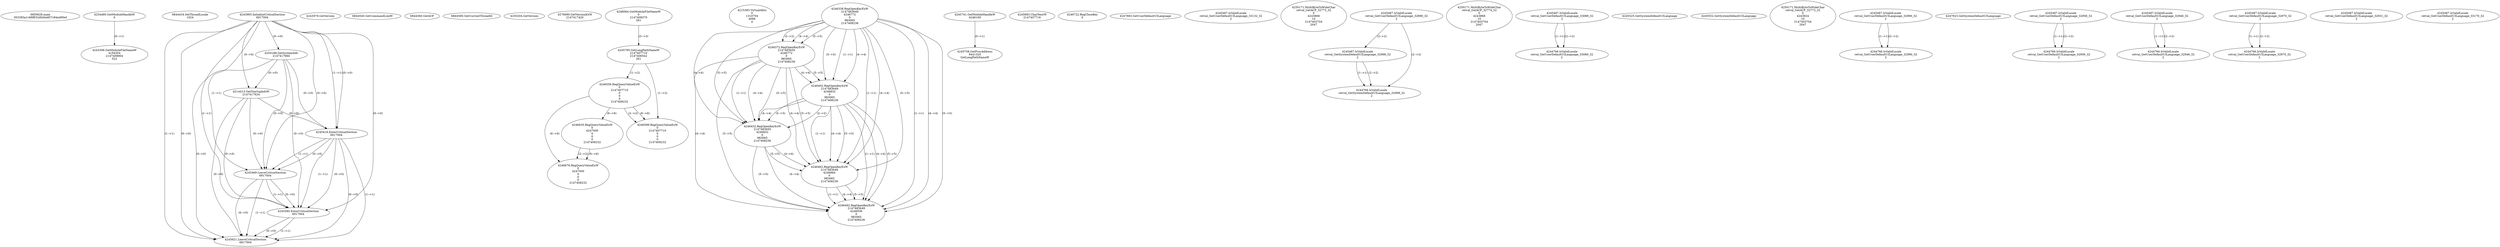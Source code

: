 // Global SCDG with merge call
digraph {
	0 [label="6850628.main
003383a1c68f832d0d4e857c94ed90ef"]
	1 [label="4254480.GetModuleHandleW
0"]
	2 [label="6844434.SetThreadLocale
1024"]
	3 [label="4243965.InitializeCriticalSection
6917004"]
	4 [label="4243979.GetVersion
"]
	5 [label="4250188.GetSystemInfo
2147417660"]
	3 -> 5 [label="(0-->0)"]
	6 [label="6844540.GetCommandLineW
"]
	7 [label="4214413.GetStartupInfoW
2147417624"]
	3 -> 7 [label="(0-->0)"]
	5 -> 7 [label="(0-->0)"]
	8 [label="6844560.GetACP
"]
	9 [label="6844580.GetCurrentThreadId
"]
	10 [label="4250204.GetVersion
"]
	11 [label="4276690.GetVersionExW
2147417420"]
	12 [label="4243306.GetModuleFileNameW
4194304
2147408904
522"]
	1 -> 12 [label="(0-->1)"]
	13 [label="4248064.GetModuleFileNameW
0
2147408370
261"]
	14 [label="4215383.VirtualAlloc
0
1310704
4096
4"]
	15 [label="4246338.RegOpenKeyExW
2147483649
4246772
0
983065
2147408236"]
	16 [label="4245741.GetModuleHandleW
4246160"]
	17 [label="4245758.GetProcAddress
9441320
GetLongPathNameW"]
	16 -> 17 [label="(0-->1)"]
	18 [label="4245785.GetLongPathNameW
2147407710
2147406542
261"]
	13 -> 18 [label="(3-->3)"]
	19 [label="4245683.CharNextW
2147407716"]
	20 [label="4246556.RegQueryValueExW
0
2147407710
0
0
0
2147408232"]
	18 -> 20 [label="(1-->2)"]
	21 [label="4246635.RegQueryValueExW
0
4247000
0
0
0
2147408232"]
	20 -> 21 [label="(6-->6)"]
	22 [label="4246722.RegCloseKey
0"]
	23 [label="4247883.GetUserDefaultUILanguage
"]
	24 [label="4245418.EnterCriticalSection
6917004"]
	3 -> 24 [label="(1-->1)"]
	3 -> 24 [label="(0-->0)"]
	5 -> 24 [label="(0-->0)"]
	7 -> 24 [label="(0-->0)"]
	25 [label="4245469.LeaveCriticalSection
6917004"]
	3 -> 25 [label="(1-->1)"]
	24 -> 25 [label="(1-->1)"]
	3 -> 25 [label="(0-->0)"]
	5 -> 25 [label="(0-->0)"]
	7 -> 25 [label="(0-->0)"]
	24 -> 25 [label="(0-->0)"]
	26 [label="4245487.IsValidLocale
retval_GetUserDefaultUILanguage_33132_32
2"]
	27 [label="4250171.MultiByteToWideChar
retval_GetACP_32773_32
0
4243868
10
2147403704
2047"]
	28 [label="4246372.RegOpenKeyExW
2147483650
4246772
0
983065
2147408236"]
	15 -> 28 [label="(2-->2)"]
	15 -> 28 [label="(4-->4)"]
	15 -> 28 [label="(5-->5)"]
	29 [label="4245487.IsValidLocale
retval_GetUserDefaultUILanguage_32890_32
2"]
	30 [label="4250171.MultiByteToWideChar
retval_GetACP_32774_32
0
4243868
10
2147403704
2047"]
	31 [label="4246599.RegQueryValueExW
0
2147407710
0
0
0
2147408232"]
	18 -> 31 [label="(1-->2)"]
	20 -> 31 [label="(2-->2)"]
	20 -> 31 [label="(6-->6)"]
	32 [label="4245487.IsValidLocale
retval_GetUserDefaultUILanguage_33089_32
2"]
	33 [label="4244766.IsValidLocale
retval_GetUserDefaultUILanguage_33089_32
2"]
	32 -> 33 [label="(1-->1)"]
	32 -> 33 [label="(2-->2)"]
	34 [label="4245525.GetSystemDefaultUILanguage
"]
	35 [label="4245552.GetSystemDefaultUILanguage
"]
	36 [label="4250171.MultiByteToWideChar
retval_GetACP_32773_32
0
4243924
10
2147403704
2047"]
	37 [label="4246402.RegOpenKeyExW
2147483649
4246832
0
983065
2147408236"]
	15 -> 37 [label="(1-->1)"]
	15 -> 37 [label="(4-->4)"]
	28 -> 37 [label="(4-->4)"]
	15 -> 37 [label="(5-->5)"]
	28 -> 37 [label="(5-->5)"]
	38 [label="4246432.RegOpenKeyExW
2147483650
4246832
0
983065
2147408236"]
	28 -> 38 [label="(1-->1)"]
	37 -> 38 [label="(2-->2)"]
	15 -> 38 [label="(4-->4)"]
	28 -> 38 [label="(4-->4)"]
	37 -> 38 [label="(4-->4)"]
	15 -> 38 [label="(5-->5)"]
	28 -> 38 [label="(5-->5)"]
	37 -> 38 [label="(5-->5)"]
	39 [label="4245487.IsValidLocale
retval_GetUserDefaultUILanguage_32990_32
2"]
	40 [label="4244766.IsValidLocale
retval_GetUserDefaultUILanguage_32990_32
2"]
	39 -> 40 [label="(1-->1)"]
	39 -> 40 [label="(2-->2)"]
	41 [label="4245580.EnterCriticalSection
6917004"]
	3 -> 41 [label="(1-->1)"]
	24 -> 41 [label="(1-->1)"]
	25 -> 41 [label="(1-->1)"]
	3 -> 41 [label="(0-->0)"]
	5 -> 41 [label="(0-->0)"]
	7 -> 41 [label="(0-->0)"]
	24 -> 41 [label="(0-->0)"]
	25 -> 41 [label="(0-->0)"]
	42 [label="4245621.LeaveCriticalSection
6917004"]
	3 -> 42 [label="(1-->1)"]
	24 -> 42 [label="(1-->1)"]
	25 -> 42 [label="(1-->1)"]
	41 -> 42 [label="(1-->1)"]
	3 -> 42 [label="(0-->0)"]
	5 -> 42 [label="(0-->0)"]
	7 -> 42 [label="(0-->0)"]
	24 -> 42 [label="(0-->0)"]
	25 -> 42 [label="(0-->0)"]
	41 -> 42 [label="(0-->0)"]
	43 [label="4247923.GetSystemDefaultUILanguage
"]
	44 [label="4245487.IsValidLocale
retval_GetSystemDefaultUILanguage_32998_32
2"]
	29 -> 44 [label="(2-->2)"]
	45 [label="4245487.IsValidLocale
retval_GetUserDefaultUILanguage_32956_32
2"]
	46 [label="4245487.IsValidLocale
retval_GetUserDefaultUILanguage_32946_32
2"]
	47 [label="4244766.IsValidLocale
retval_GetUserDefaultUILanguage_32946_32
2"]
	46 -> 47 [label="(1-->1)"]
	46 -> 47 [label="(2-->2)"]
	48 [label="4244766.IsValidLocale
retval_GetUserDefaultUILanguage_32956_32
2"]
	45 -> 48 [label="(1-->1)"]
	45 -> 48 [label="(2-->2)"]
	49 [label="4245487.IsValidLocale
retval_GetUserDefaultUILanguage_32970_32
2"]
	50 [label="4246462.RegOpenKeyExW
2147483649
4246884
0
983065
2147408236"]
	15 -> 50 [label="(1-->1)"]
	37 -> 50 [label="(1-->1)"]
	15 -> 50 [label="(4-->4)"]
	28 -> 50 [label="(4-->4)"]
	37 -> 50 [label="(4-->4)"]
	38 -> 50 [label="(4-->4)"]
	15 -> 50 [label="(5-->5)"]
	28 -> 50 [label="(5-->5)"]
	37 -> 50 [label="(5-->5)"]
	38 -> 50 [label="(5-->5)"]
	51 [label="4246492.RegOpenKeyExW
2147483649
4246936
0
983065
2147408236"]
	15 -> 51 [label="(1-->1)"]
	37 -> 51 [label="(1-->1)"]
	50 -> 51 [label="(1-->1)"]
	15 -> 51 [label="(4-->4)"]
	28 -> 51 [label="(4-->4)"]
	37 -> 51 [label="(4-->4)"]
	38 -> 51 [label="(4-->4)"]
	50 -> 51 [label="(4-->4)"]
	15 -> 51 [label="(5-->5)"]
	28 -> 51 [label="(5-->5)"]
	37 -> 51 [label="(5-->5)"]
	38 -> 51 [label="(5-->5)"]
	50 -> 51 [label="(5-->5)"]
	52 [label="4245487.IsValidLocale
retval_GetUserDefaultUILanguage_32931_32
2"]
	53 [label="4244766.IsValidLocale
retval_GetUserDefaultUILanguage_32970_32
2"]
	49 -> 53 [label="(1-->1)"]
	49 -> 53 [label="(2-->2)"]
	54 [label="4246676.RegQueryValueExW
0
4247000
0
0
0
2147408232"]
	21 -> 54 [label="(2-->2)"]
	20 -> 54 [label="(6-->6)"]
	21 -> 54 [label="(6-->6)"]
	55 [label="4245487.IsValidLocale
retval_GetUserDefaultUILanguage_33170_32
2"]
	56 [label="4244766.IsValidLocale
retval_GetSystemDefaultUILanguage_32998_32
2"]
	44 -> 56 [label="(1-->1)"]
	29 -> 56 [label="(2-->2)"]
	44 -> 56 [label="(2-->2)"]
}
